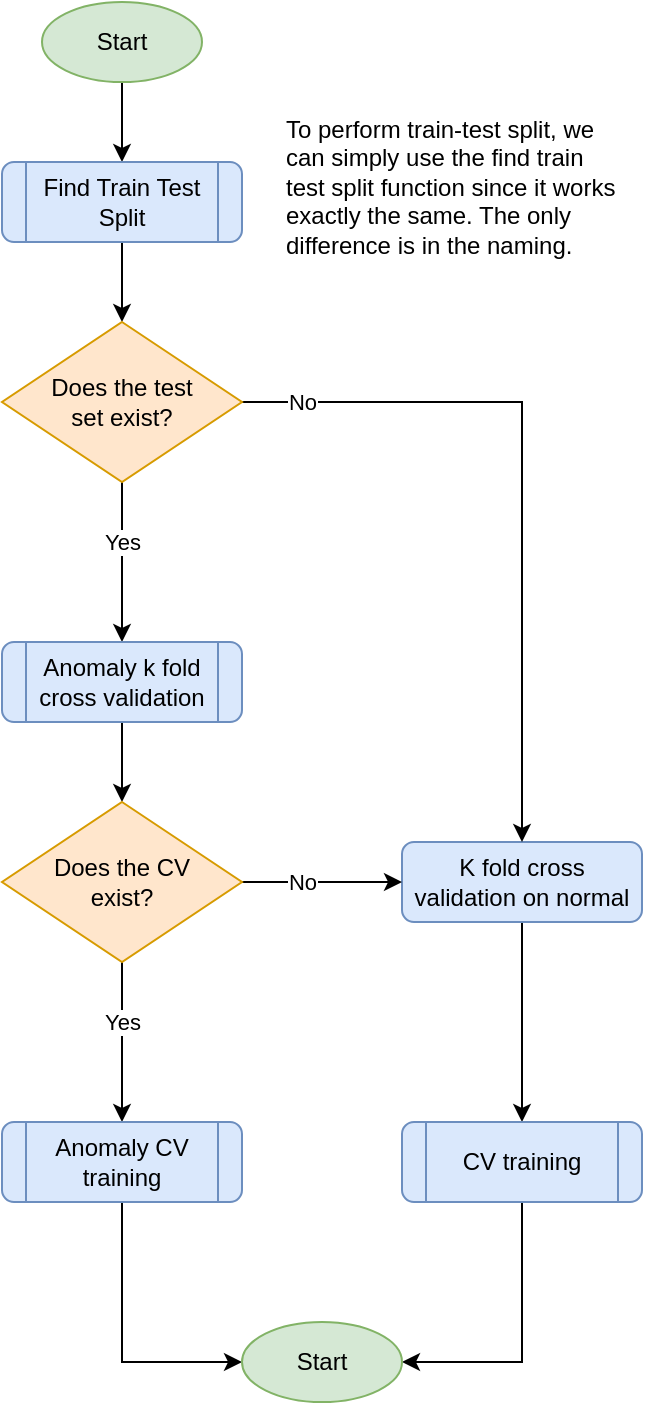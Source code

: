 <mxfile version="20.3.0" type="device" pages="2"><diagram id="C5RBs43oDa-KdzZeNtuy" name="Pre-training"><mxGraphModel dx="1422" dy="857" grid="1" gridSize="10" guides="1" tooltips="1" connect="1" arrows="1" fold="1" page="1" pageScale="1" pageWidth="400" pageHeight="800" math="0" shadow="0"><root><mxCell id="WIyWlLk6GJQsqaUBKTNV-0"/><mxCell id="WIyWlLk6GJQsqaUBKTNV-1" parent="WIyWlLk6GJQsqaUBKTNV-0"/><mxCell id="ryyrl_EKLy7s0HsgmRQc-0" style="edgeStyle=orthogonalEdgeStyle;rounded=0;orthogonalLoop=1;jettySize=auto;html=1;" edge="1" parent="WIyWlLk6GJQsqaUBKTNV-1" source="5b-cpp2polWYg8eOsD-2-0" target="OPyNFxaaYERWrqZjhB0H-0"><mxGeometry relative="1" as="geometry"/></mxCell><mxCell id="5b-cpp2polWYg8eOsD-2-0" value="Start" style="ellipse;whiteSpace=wrap;html=1;fillColor=#d5e8d4;strokeColor=#82b366;" parent="WIyWlLk6GJQsqaUBKTNV-1" vertex="1"><mxGeometry x="60" y="40" width="80" height="40" as="geometry"/></mxCell><mxCell id="ryyrl_EKLy7s0HsgmRQc-1" style="edgeStyle=orthogonalEdgeStyle;rounded=0;orthogonalLoop=1;jettySize=auto;html=1;" edge="1" parent="WIyWlLk6GJQsqaUBKTNV-1" source="OPyNFxaaYERWrqZjhB0H-0" target="OPyNFxaaYERWrqZjhB0H-3"><mxGeometry relative="1" as="geometry"/></mxCell><mxCell id="OPyNFxaaYERWrqZjhB0H-0" value="Find Train Test&lt;br&gt;Split" style="shape=process;whiteSpace=wrap;html=1;backgroundOutline=1;fillColor=#dae8fc;strokeColor=#6c8ebf;rounded=1;" parent="WIyWlLk6GJQsqaUBKTNV-1" vertex="1"><mxGeometry x="40" y="120" width="120" height="40" as="geometry"/></mxCell><mxCell id="jDwtgCa9JRZNagfKjlTn-7" style="edgeStyle=orthogonalEdgeStyle;rounded=0;orthogonalLoop=1;jettySize=auto;html=1;" edge="1" parent="WIyWlLk6GJQsqaUBKTNV-1" source="OPyNFxaaYERWrqZjhB0H-2" target="jDwtgCa9JRZNagfKjlTn-6"><mxGeometry relative="1" as="geometry"/></mxCell><mxCell id="OPyNFxaaYERWrqZjhB0H-2" value="K fold cross&lt;br&gt;validation on normal" style="rounded=1;whiteSpace=wrap;html=1;strokeWidth=1;fillColor=#dae8fc;strokeColor=#6c8ebf;" parent="WIyWlLk6GJQsqaUBKTNV-1" vertex="1"><mxGeometry x="240" y="460" width="120" height="40" as="geometry"/></mxCell><mxCell id="ryyrl_EKLy7s0HsgmRQc-3" style="edgeStyle=orthogonalEdgeStyle;rounded=0;orthogonalLoop=1;jettySize=auto;html=1;" edge="1" parent="WIyWlLk6GJQsqaUBKTNV-1" source="OPyNFxaaYERWrqZjhB0H-3" target="ryyrl_EKLy7s0HsgmRQc-2"><mxGeometry relative="1" as="geometry"/></mxCell><mxCell id="ryyrl_EKLy7s0HsgmRQc-6" value="Yes" style="edgeLabel;html=1;align=center;verticalAlign=middle;resizable=0;points=[];" vertex="1" connectable="0" parent="ryyrl_EKLy7s0HsgmRQc-3"><mxGeometry x="0.25" y="3" relative="1" as="geometry"><mxPoint x="-3" y="-20" as="offset"/></mxGeometry></mxCell><mxCell id="jDwtgCa9JRZNagfKjlTn-1" style="edgeStyle=orthogonalEdgeStyle;rounded=0;orthogonalLoop=1;jettySize=auto;html=1;" edge="1" parent="WIyWlLk6GJQsqaUBKTNV-1" source="OPyNFxaaYERWrqZjhB0H-3" target="OPyNFxaaYERWrqZjhB0H-2"><mxGeometry relative="1" as="geometry"/></mxCell><mxCell id="jDwtgCa9JRZNagfKjlTn-3" value="No" style="edgeLabel;html=1;align=center;verticalAlign=middle;resizable=0;points=[];" vertex="1" connectable="0" parent="jDwtgCa9JRZNagfKjlTn-1"><mxGeometry x="-0.833" y="2" relative="1" as="geometry"><mxPoint y="2" as="offset"/></mxGeometry></mxCell><mxCell id="OPyNFxaaYERWrqZjhB0H-3" value="Does the test &lt;br&gt;set exist?" style="strokeWidth=1;html=1;shape=mxgraph.flowchart.decision;whiteSpace=wrap;rounded=1;fillColor=#ffe6cc;strokeColor=#d79b00;" parent="WIyWlLk6GJQsqaUBKTNV-1" vertex="1"><mxGeometry x="40" y="200" width="120" height="80" as="geometry"/></mxCell><mxCell id="ryyrl_EKLy7s0HsgmRQc-5" style="edgeStyle=orthogonalEdgeStyle;rounded=0;orthogonalLoop=1;jettySize=auto;html=1;" edge="1" parent="WIyWlLk6GJQsqaUBKTNV-1" source="ryyrl_EKLy7s0HsgmRQc-2" target="ryyrl_EKLy7s0HsgmRQc-4"><mxGeometry relative="1" as="geometry"/></mxCell><mxCell id="ryyrl_EKLy7s0HsgmRQc-2" value="Anomaly k fold&lt;br&gt;cross validation" style="shape=process;whiteSpace=wrap;html=1;backgroundOutline=1;fillColor=#dae8fc;strokeColor=#6c8ebf;rounded=1;" vertex="1" parent="WIyWlLk6GJQsqaUBKTNV-1"><mxGeometry x="40" y="360" width="120" height="40" as="geometry"/></mxCell><mxCell id="jDwtgCa9JRZNagfKjlTn-2" style="edgeStyle=orthogonalEdgeStyle;rounded=0;orthogonalLoop=1;jettySize=auto;html=1;" edge="1" parent="WIyWlLk6GJQsqaUBKTNV-1" source="ryyrl_EKLy7s0HsgmRQc-4" target="OPyNFxaaYERWrqZjhB0H-2"><mxGeometry relative="1" as="geometry"/></mxCell><mxCell id="jDwtgCa9JRZNagfKjlTn-4" value="No" style="edgeLabel;html=1;align=center;verticalAlign=middle;resizable=0;points=[];" vertex="1" connectable="0" parent="jDwtgCa9JRZNagfKjlTn-2"><mxGeometry x="-0.25" y="-1" relative="1" as="geometry"><mxPoint y="-1" as="offset"/></mxGeometry></mxCell><mxCell id="jDwtgCa9JRZNagfKjlTn-8" style="edgeStyle=orthogonalEdgeStyle;rounded=0;orthogonalLoop=1;jettySize=auto;html=1;" edge="1" parent="WIyWlLk6GJQsqaUBKTNV-1" source="ryyrl_EKLy7s0HsgmRQc-4" target="jDwtgCa9JRZNagfKjlTn-5"><mxGeometry relative="1" as="geometry"><Array as="points"><mxPoint x="100" y="570"/><mxPoint x="100" y="570"/></Array></mxGeometry></mxCell><mxCell id="jDwtgCa9JRZNagfKjlTn-9" value="Yes" style="edgeLabel;html=1;align=center;verticalAlign=middle;resizable=0;points=[];" vertex="1" connectable="0" parent="jDwtgCa9JRZNagfKjlTn-8"><mxGeometry x="0.25" y="-3" relative="1" as="geometry"><mxPoint x="3" y="-20" as="offset"/></mxGeometry></mxCell><mxCell id="ryyrl_EKLy7s0HsgmRQc-4" value="Does the CV&lt;br&gt;exist?" style="strokeWidth=1;html=1;shape=mxgraph.flowchart.decision;whiteSpace=wrap;rounded=1;fillColor=#ffe6cc;strokeColor=#d79b00;" vertex="1" parent="WIyWlLk6GJQsqaUBKTNV-1"><mxGeometry x="40" y="440" width="120" height="80" as="geometry"/></mxCell><mxCell id="jDwtgCa9JRZNagfKjlTn-12" style="edgeStyle=orthogonalEdgeStyle;rounded=0;orthogonalLoop=1;jettySize=auto;html=1;" edge="1" parent="WIyWlLk6GJQsqaUBKTNV-1" source="jDwtgCa9JRZNagfKjlTn-5" target="jDwtgCa9JRZNagfKjlTn-10"><mxGeometry relative="1" as="geometry"><Array as="points"><mxPoint x="100" y="720"/></Array></mxGeometry></mxCell><mxCell id="jDwtgCa9JRZNagfKjlTn-5" value="Anomaly CV&lt;br&gt;training" style="shape=process;whiteSpace=wrap;html=1;backgroundOutline=1;fillColor=#dae8fc;strokeColor=#6c8ebf;rounded=1;" vertex="1" parent="WIyWlLk6GJQsqaUBKTNV-1"><mxGeometry x="40" y="600" width="120" height="40" as="geometry"/></mxCell><mxCell id="jDwtgCa9JRZNagfKjlTn-11" style="edgeStyle=orthogonalEdgeStyle;rounded=0;orthogonalLoop=1;jettySize=auto;html=1;" edge="1" parent="WIyWlLk6GJQsqaUBKTNV-1" source="jDwtgCa9JRZNagfKjlTn-6" target="jDwtgCa9JRZNagfKjlTn-10"><mxGeometry relative="1" as="geometry"><Array as="points"><mxPoint x="300" y="720"/></Array></mxGeometry></mxCell><mxCell id="jDwtgCa9JRZNagfKjlTn-6" value="CV training" style="shape=process;whiteSpace=wrap;html=1;backgroundOutline=1;fillColor=#dae8fc;strokeColor=#6c8ebf;rounded=1;" vertex="1" parent="WIyWlLk6GJQsqaUBKTNV-1"><mxGeometry x="240" y="600" width="120" height="40" as="geometry"/></mxCell><mxCell id="jDwtgCa9JRZNagfKjlTn-10" value="Start" style="ellipse;whiteSpace=wrap;html=1;fillColor=#d5e8d4;strokeColor=#82b366;" vertex="1" parent="WIyWlLk6GJQsqaUBKTNV-1"><mxGeometry x="160" y="700" width="80" height="40" as="geometry"/></mxCell><mxCell id="mYtI1wbFwFQSOUC2KGi3-1" value="To perform train-test split, we can simply use the find train test split function since it works exactly the same. The only difference is in the naming." style="text;html=1;strokeColor=none;fillColor=none;align=left;verticalAlign=top;whiteSpace=wrap;rounded=0;" vertex="1" parent="WIyWlLk6GJQsqaUBKTNV-1"><mxGeometry x="180" y="90" width="170" height="90" as="geometry"/></mxCell></root></mxGraphModel></diagram><diagram id="KVxQ2ky4A0qtHgut5TyB" name="Training"><mxGraphModel dx="1185" dy="714" grid="1" gridSize="10" guides="1" tooltips="1" connect="1" arrows="1" fold="1" page="1" pageScale="1" pageWidth="520" pageHeight="1160" math="0" shadow="0"><root><mxCell id="0"/><mxCell id="1" parent="0"/><mxCell id="TYW-HrhhjEymhfAnjixV-2" style="edgeStyle=orthogonalEdgeStyle;rounded=0;orthogonalLoop=1;jettySize=auto;html=1;" edge="1" parent="1" source="UbVZBWdChkSY4B0OirwI-1" target="TYW-HrhhjEymhfAnjixV-1"><mxGeometry relative="1" as="geometry"/></mxCell><mxCell id="UbVZBWdChkSY4B0OirwI-1" value="Start" style="ellipse;whiteSpace=wrap;html=1;fillColor=#d5e8d4;strokeColor=#82b366;" vertex="1" parent="1"><mxGeometry x="260" y="40" width="80" height="40" as="geometry"/></mxCell><mxCell id="ZT3BTX7ZoMWZbO8DQAr4-2" style="edgeStyle=orthogonalEdgeStyle;rounded=0;orthogonalLoop=1;jettySize=auto;html=1;" edge="1" parent="1" source="TYW-HrhhjEymhfAnjixV-1" target="ZT3BTX7ZoMWZbO8DQAr4-1"><mxGeometry relative="1" as="geometry"/></mxCell><mxCell id="TYW-HrhhjEymhfAnjixV-1" value="Read hyper-&lt;br&gt;param space" style="shape=parallelogram;html=1;strokeWidth=1;perimeter=parallelogramPerimeter;whiteSpace=wrap;rounded=1;arcSize=12;size=0.23;fillColor=#dae8fc;strokeColor=#6c8ebf;" vertex="1" parent="1"><mxGeometry x="240" y="120" width="120" height="40" as="geometry"/></mxCell><mxCell id="ZT3BTX7ZoMWZbO8DQAr4-4" style="edgeStyle=orthogonalEdgeStyle;rounded=0;orthogonalLoop=1;jettySize=auto;html=1;" edge="1" parent="1" source="ZT3BTX7ZoMWZbO8DQAr4-1" target="ZT3BTX7ZoMWZbO8DQAr4-3"><mxGeometry relative="1" as="geometry"/></mxCell><mxCell id="ZT3BTX7ZoMWZbO8DQAr4-1" value="Start GP hyper-param&lt;br&gt;search" style="rounded=1;whiteSpace=wrap;html=1;strokeWidth=1;fillColor=#dae8fc;strokeColor=#6c8ebf;" vertex="1" parent="1"><mxGeometry x="240" y="200" width="120" height="40" as="geometry"/></mxCell><mxCell id="ZT3BTX7ZoMWZbO8DQAr4-6" style="edgeStyle=orthogonalEdgeStyle;rounded=0;orthogonalLoop=1;jettySize=auto;html=1;" edge="1" parent="1" source="ZT3BTX7ZoMWZbO8DQAr4-3" target="ZT3BTX7ZoMWZbO8DQAr4-5"><mxGeometry relative="1" as="geometry"/></mxCell><mxCell id="ZT3BTX7ZoMWZbO8DQAr4-3" value="Pick a hyper-param&lt;br&gt;config" style="rounded=1;whiteSpace=wrap;html=1;strokeWidth=1;fillColor=#dae8fc;strokeColor=#6c8ebf;" vertex="1" parent="1"><mxGeometry x="240" y="280" width="120" height="40" as="geometry"/></mxCell><mxCell id="ZT3BTX7ZoMWZbO8DQAr4-9" style="edgeStyle=orthogonalEdgeStyle;rounded=0;orthogonalLoop=1;jettySize=auto;html=1;" edge="1" parent="1" source="ZT3BTX7ZoMWZbO8DQAr4-5" target="ZT3BTX7ZoMWZbO8DQAr4-7"><mxGeometry relative="1" as="geometry"/></mxCell><mxCell id="ZT3BTX7ZoMWZbO8DQAr4-5" value="Read 1&lt;sup&gt;st&lt;/sup&gt; fold" style="shape=parallelogram;html=1;strokeWidth=1;perimeter=parallelogramPerimeter;whiteSpace=wrap;rounded=1;arcSize=12;size=0.23;fillColor=#dae8fc;strokeColor=#6c8ebf;" vertex="1" parent="1"><mxGeometry x="240" y="360" width="120" height="40" as="geometry"/></mxCell><mxCell id="ZT3BTX7ZoMWZbO8DQAr4-10" style="edgeStyle=orthogonalEdgeStyle;rounded=0;orthogonalLoop=1;jettySize=auto;html=1;" edge="1" parent="1" source="ZT3BTX7ZoMWZbO8DQAr4-7" target="ZT3BTX7ZoMWZbO8DQAr4-8"><mxGeometry relative="1" as="geometry"/></mxCell><mxCell id="ZT3BTX7ZoMWZbO8DQAr4-7" value="Train and validate" style="rounded=1;whiteSpace=wrap;html=1;strokeWidth=1;fillColor=#dae8fc;strokeColor=#6c8ebf;" vertex="1" parent="1"><mxGeometry x="240" y="440" width="120" height="40" as="geometry"/></mxCell><mxCell id="dGotC8a9FpFa0XEK_ETf-2" style="edgeStyle=orthogonalEdgeStyle;rounded=0;orthogonalLoop=1;jettySize=auto;html=1;" edge="1" parent="1" source="ZT3BTX7ZoMWZbO8DQAr4-8" target="dGotC8a9FpFa0XEK_ETf-1"><mxGeometry relative="1" as="geometry"/></mxCell><mxCell id="ZT3BTX7ZoMWZbO8DQAr4-8" value="Store validation&lt;br&gt;score" style="rounded=1;whiteSpace=wrap;html=1;strokeWidth=1;fillColor=#dae8fc;strokeColor=#6c8ebf;" vertex="1" parent="1"><mxGeometry x="240" y="520" width="120" height="40" as="geometry"/></mxCell><mxCell id="dGotC8a9FpFa0XEK_ETf-5" style="edgeStyle=orthogonalEdgeStyle;rounded=0;orthogonalLoop=1;jettySize=auto;html=1;" edge="1" parent="1" source="dGotC8a9FpFa0XEK_ETf-1" target="dGotC8a9FpFa0XEK_ETf-3"><mxGeometry relative="1" as="geometry"><Array as="points"><mxPoint x="40" y="640"/><mxPoint x="40" y="460"/></Array></mxGeometry></mxCell><mxCell id="dGotC8a9FpFa0XEK_ETf-6" value="Yes" style="edgeLabel;html=1;align=center;verticalAlign=middle;resizable=0;points=[];" vertex="1" connectable="0" parent="dGotC8a9FpFa0XEK_ETf-5"><mxGeometry x="-0.673" relative="1" as="geometry"><mxPoint as="offset"/></mxGeometry></mxCell><mxCell id="dGotC8a9FpFa0XEK_ETf-8" style="edgeStyle=orthogonalEdgeStyle;rounded=0;orthogonalLoop=1;jettySize=auto;html=1;" edge="1" parent="1" source="dGotC8a9FpFa0XEK_ETf-1" target="dGotC8a9FpFa0XEK_ETf-7"><mxGeometry relative="1" as="geometry"/></mxCell><mxCell id="dGotC8a9FpFa0XEK_ETf-12" value="No" style="edgeLabel;html=1;align=center;verticalAlign=middle;resizable=0;points=[];" vertex="1" connectable="0" parent="dGotC8a9FpFa0XEK_ETf-8"><mxGeometry x="-0.25" y="-1" relative="1" as="geometry"><mxPoint as="offset"/></mxGeometry></mxCell><mxCell id="dGotC8a9FpFa0XEK_ETf-1" value="Are there other&lt;br&gt;folds?" style="strokeWidth=1;html=1;shape=mxgraph.flowchart.decision;whiteSpace=wrap;rounded=1;fillColor=#ffe6cc;strokeColor=#d79b00;" vertex="1" parent="1"><mxGeometry x="240" y="600" width="120" height="80" as="geometry"/></mxCell><mxCell id="dGotC8a9FpFa0XEK_ETf-4" style="edgeStyle=orthogonalEdgeStyle;rounded=0;orthogonalLoop=1;jettySize=auto;html=1;" edge="1" parent="1" source="dGotC8a9FpFa0XEK_ETf-3" target="ZT3BTX7ZoMWZbO8DQAr4-7"><mxGeometry relative="1" as="geometry"/></mxCell><mxCell id="dGotC8a9FpFa0XEK_ETf-3" value="Read next fold" style="shape=parallelogram;html=1;strokeWidth=1;perimeter=parallelogramPerimeter;whiteSpace=wrap;rounded=1;arcSize=12;size=0.23;fillColor=#dae8fc;strokeColor=#6c8ebf;" vertex="1" parent="1"><mxGeometry x="80" y="440" width="120" height="40" as="geometry"/></mxCell><mxCell id="dGotC8a9FpFa0XEK_ETf-10" style="edgeStyle=orthogonalEdgeStyle;rounded=0;orthogonalLoop=1;jettySize=auto;html=1;" edge="1" parent="1" source="dGotC8a9FpFa0XEK_ETf-7" target="dGotC8a9FpFa0XEK_ETf-9"><mxGeometry relative="1" as="geometry"/></mxCell><mxCell id="dGotC8a9FpFa0XEK_ETf-7" value="Return validation&lt;br&gt;CV score" style="rounded=1;whiteSpace=wrap;html=1;strokeWidth=1;fillColor=#dae8fc;strokeColor=#6c8ebf;" vertex="1" parent="1"><mxGeometry x="240" y="760" width="120" height="40" as="geometry"/></mxCell><mxCell id="dGotC8a9FpFa0XEK_ETf-11" style="edgeStyle=orthogonalEdgeStyle;rounded=0;orthogonalLoop=1;jettySize=auto;html=1;exitX=1;exitY=0.5;exitDx=0;exitDy=0;exitPerimeter=0;" edge="1" parent="1" source="dGotC8a9FpFa0XEK_ETf-9" target="ZT3BTX7ZoMWZbO8DQAr4-3"><mxGeometry relative="1" as="geometry"><Array as="points"><mxPoint x="480" y="880"/><mxPoint x="480" y="300"/></Array></mxGeometry></mxCell><mxCell id="dGotC8a9FpFa0XEK_ETf-13" value="Yes" style="edgeLabel;html=1;align=center;verticalAlign=middle;resizable=0;points=[];" vertex="1" connectable="0" parent="dGotC8a9FpFa0XEK_ETf-11"><mxGeometry x="-0.82" y="1" relative="1" as="geometry"><mxPoint x="-4" y="1" as="offset"/></mxGeometry></mxCell><mxCell id="dGotC8a9FpFa0XEK_ETf-15" style="edgeStyle=orthogonalEdgeStyle;rounded=0;orthogonalLoop=1;jettySize=auto;html=1;" edge="1" parent="1" source="dGotC8a9FpFa0XEK_ETf-9" target="dGotC8a9FpFa0XEK_ETf-14"><mxGeometry relative="1" as="geometry"/></mxCell><mxCell id="dGotC8a9FpFa0XEK_ETf-16" value="No" style="edgeLabel;html=1;align=center;verticalAlign=middle;resizable=0;points=[];" vertex="1" connectable="0" parent="dGotC8a9FpFa0XEK_ETf-15"><mxGeometry x="-0.202" relative="1" as="geometry"><mxPoint as="offset"/></mxGeometry></mxCell><mxCell id="dGotC8a9FpFa0XEK_ETf-9" value="Are there other&lt;br&gt;iterations to do?" style="strokeWidth=1;html=1;shape=mxgraph.flowchart.decision;whiteSpace=wrap;rounded=1;fillColor=#ffe6cc;strokeColor=#d79b00;" vertex="1" parent="1"><mxGeometry x="240" y="840" width="120" height="80" as="geometry"/></mxCell><mxCell id="M7oN2aowG7xA9ehtzNuD-4" style="edgeStyle=orthogonalEdgeStyle;rounded=0;orthogonalLoop=1;jettySize=auto;html=1;" edge="1" parent="1" source="dGotC8a9FpFa0XEK_ETf-14" target="M7oN2aowG7xA9ehtzNuD-1"><mxGeometry relative="1" as="geometry"/></mxCell><mxCell id="dGotC8a9FpFa0XEK_ETf-14" value="Train on all data with best hyper-params" style="rounded=1;whiteSpace=wrap;html=1;strokeWidth=1;fillColor=#dae8fc;strokeColor=#6c8ebf;" vertex="1" parent="1"><mxGeometry x="240" y="1000" width="120" height="40" as="geometry"/></mxCell><mxCell id="M7oN2aowG7xA9ehtzNuD-1" value="End" style="ellipse;whiteSpace=wrap;html=1;fillColor=#d5e8d4;strokeColor=#82b366;" vertex="1" parent="1"><mxGeometry x="260" y="1080" width="80" height="40" as="geometry"/></mxCell></root></mxGraphModel></diagram></mxfile>